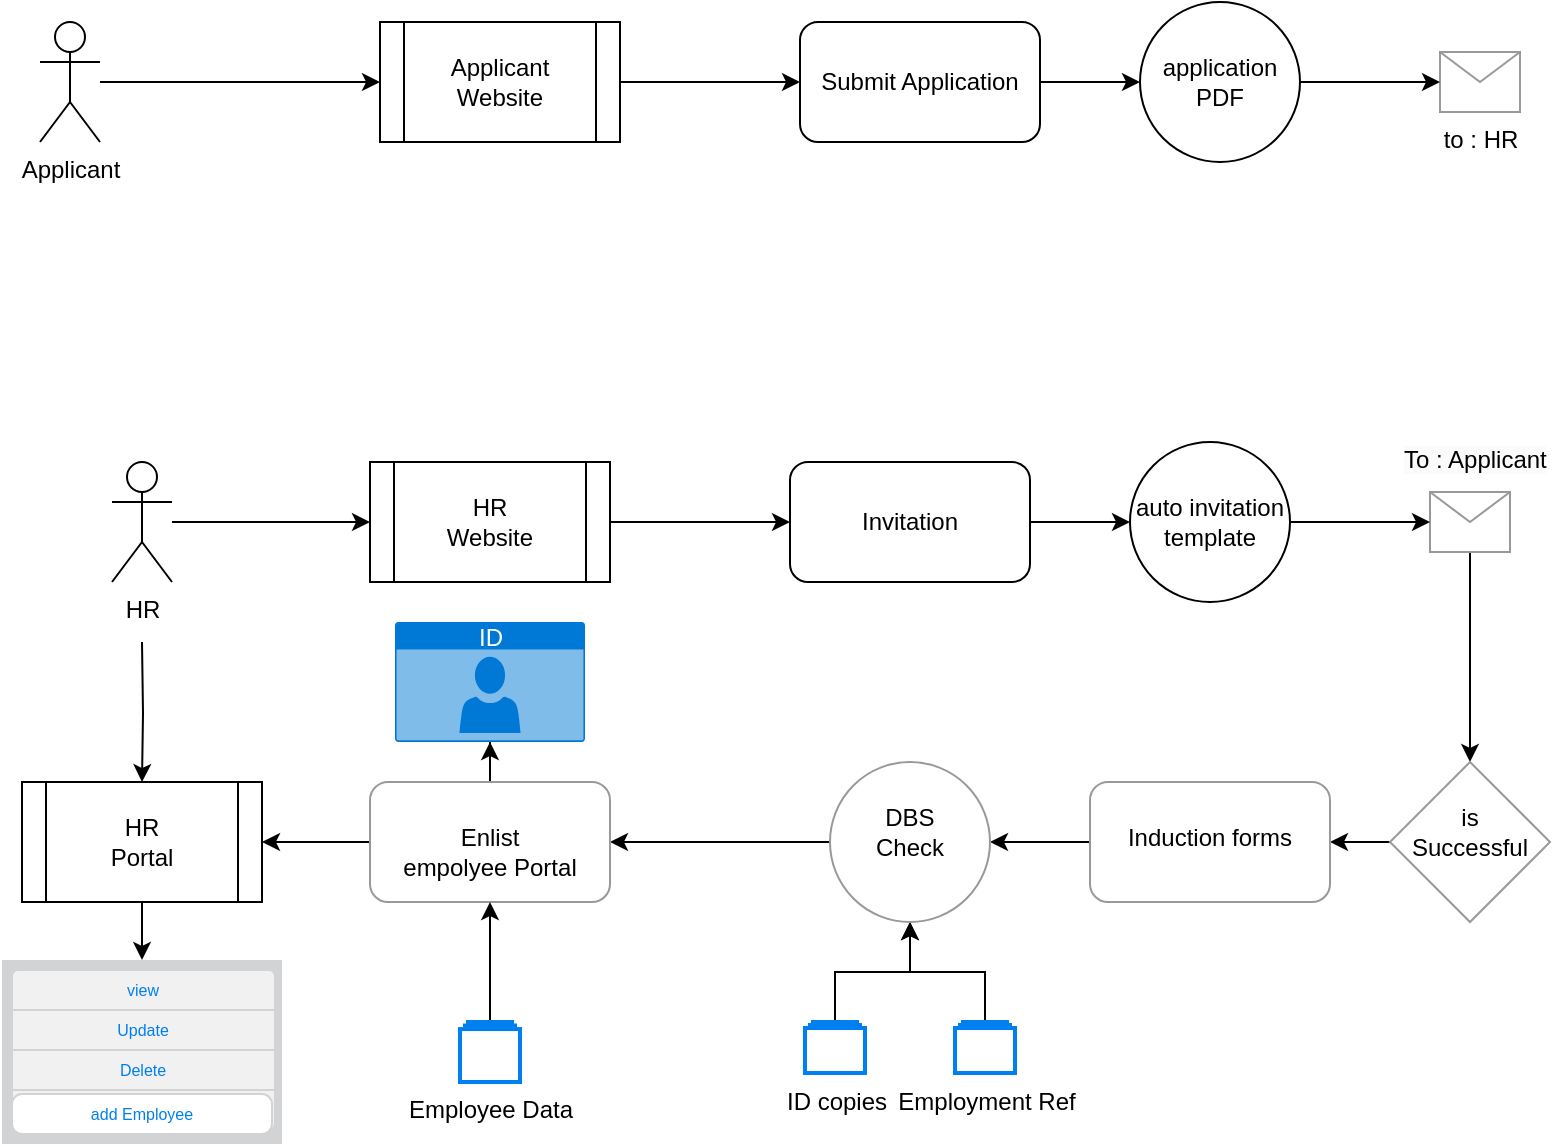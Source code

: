 <mxfile version="23.0.2" type="github">
  <diagram name="Page-1" id="7jnju3X13NSetyP83VK7">
    <mxGraphModel dx="1101" dy="558" grid="1" gridSize="10" guides="1" tooltips="1" connect="1" arrows="1" fold="1" page="1" pageScale="1" pageWidth="850" pageHeight="1100" math="0" shadow="0">
      <root>
        <mxCell id="0" />
        <mxCell id="1" parent="0" />
        <mxCell id="PZjx9glAYog10NwFBfw6-6" style="edgeStyle=orthogonalEdgeStyle;rounded=0;orthogonalLoop=1;jettySize=auto;html=1;entryX=0;entryY=0.5;entryDx=0;entryDy=0;" edge="1" parent="1" source="PZjx9glAYog10NwFBfw6-1" target="PZjx9glAYog10NwFBfw6-2">
          <mxGeometry relative="1" as="geometry" />
        </mxCell>
        <mxCell id="PZjx9glAYog10NwFBfw6-1" value="Applicant&lt;br&gt;Website" style="shape=process;whiteSpace=wrap;html=1;backgroundOutline=1;" vertex="1" parent="1">
          <mxGeometry x="230" y="60" width="120" height="60" as="geometry" />
        </mxCell>
        <mxCell id="PZjx9glAYog10NwFBfw6-11" value="" style="edgeStyle=orthogonalEdgeStyle;rounded=0;orthogonalLoop=1;jettySize=auto;html=1;" edge="1" parent="1" source="PZjx9glAYog10NwFBfw6-2" target="PZjx9glAYog10NwFBfw6-10">
          <mxGeometry relative="1" as="geometry" />
        </mxCell>
        <mxCell id="PZjx9glAYog10NwFBfw6-2" value="Submit Application" style="rounded=1;whiteSpace=wrap;html=1;" vertex="1" parent="1">
          <mxGeometry x="440" y="60" width="120" height="60" as="geometry" />
        </mxCell>
        <mxCell id="PZjx9glAYog10NwFBfw6-4" style="edgeStyle=orthogonalEdgeStyle;rounded=0;orthogonalLoop=1;jettySize=auto;html=1;entryX=0;entryY=0.5;entryDx=0;entryDy=0;" edge="1" parent="1" source="PZjx9glAYog10NwFBfw6-3" target="PZjx9glAYog10NwFBfw6-1">
          <mxGeometry relative="1" as="geometry" />
        </mxCell>
        <mxCell id="PZjx9glAYog10NwFBfw6-3" value="Applicant" style="shape=umlActor;verticalLabelPosition=bottom;verticalAlign=top;html=1;outlineConnect=0;" vertex="1" parent="1">
          <mxGeometry x="60" y="60" width="30" height="60" as="geometry" />
        </mxCell>
        <mxCell id="PZjx9glAYog10NwFBfw6-7" value="to : HR" style="verticalLabelPosition=bottom;shadow=0;dashed=0;align=center;html=1;verticalAlign=top;strokeWidth=1;shape=mxgraph.mockup.misc.mail2;strokeColor=#999999;" vertex="1" parent="1">
          <mxGeometry x="760" y="75" width="40" height="30" as="geometry" />
        </mxCell>
        <mxCell id="PZjx9glAYog10NwFBfw6-12" value="" style="edgeStyle=orthogonalEdgeStyle;rounded=0;orthogonalLoop=1;jettySize=auto;html=1;" edge="1" parent="1" source="PZjx9glAYog10NwFBfw6-10" target="PZjx9glAYog10NwFBfw6-7">
          <mxGeometry relative="1" as="geometry" />
        </mxCell>
        <mxCell id="PZjx9glAYog10NwFBfw6-10" value="application PDF" style="ellipse;whiteSpace=wrap;html=1;aspect=fixed;" vertex="1" parent="1">
          <mxGeometry x="610" y="50" width="80" height="80" as="geometry" />
        </mxCell>
        <mxCell id="PZjx9glAYog10NwFBfw6-13" style="edgeStyle=orthogonalEdgeStyle;rounded=0;orthogonalLoop=1;jettySize=auto;html=1;entryX=0;entryY=0.5;entryDx=0;entryDy=0;" edge="1" parent="1" source="PZjx9glAYog10NwFBfw6-14" target="PZjx9glAYog10NwFBfw6-16">
          <mxGeometry relative="1" as="geometry" />
        </mxCell>
        <mxCell id="PZjx9glAYog10NwFBfw6-14" value="HR&lt;br&gt;Website" style="shape=process;whiteSpace=wrap;html=1;backgroundOutline=1;" vertex="1" parent="1">
          <mxGeometry x="225" y="280" width="120" height="60" as="geometry" />
        </mxCell>
        <mxCell id="PZjx9glAYog10NwFBfw6-15" value="" style="edgeStyle=orthogonalEdgeStyle;rounded=0;orthogonalLoop=1;jettySize=auto;html=1;" edge="1" parent="1" source="PZjx9glAYog10NwFBfw6-16" target="PZjx9glAYog10NwFBfw6-21">
          <mxGeometry relative="1" as="geometry" />
        </mxCell>
        <mxCell id="PZjx9glAYog10NwFBfw6-16" value="Invitation" style="rounded=1;whiteSpace=wrap;html=1;" vertex="1" parent="1">
          <mxGeometry x="435" y="280" width="120" height="60" as="geometry" />
        </mxCell>
        <mxCell id="PZjx9glAYog10NwFBfw6-17" style="edgeStyle=orthogonalEdgeStyle;rounded=0;orthogonalLoop=1;jettySize=auto;html=1;entryX=0;entryY=0.5;entryDx=0;entryDy=0;" edge="1" parent="1" source="PZjx9glAYog10NwFBfw6-18" target="PZjx9glAYog10NwFBfw6-14">
          <mxGeometry relative="1" as="geometry" />
        </mxCell>
        <mxCell id="PZjx9glAYog10NwFBfw6-68" style="edgeStyle=orthogonalEdgeStyle;rounded=0;orthogonalLoop=1;jettySize=auto;html=1;" edge="1" parent="1" target="PZjx9glAYog10NwFBfw6-58">
          <mxGeometry relative="1" as="geometry">
            <mxPoint x="111" y="370" as="sourcePoint" />
          </mxGeometry>
        </mxCell>
        <mxCell id="PZjx9glAYog10NwFBfw6-18" value="HR" style="shape=umlActor;verticalLabelPosition=bottom;verticalAlign=top;html=1;outlineConnect=0;" vertex="1" parent="1">
          <mxGeometry x="96" y="280" width="30" height="60" as="geometry" />
        </mxCell>
        <mxCell id="PZjx9glAYog10NwFBfw6-23" value="" style="edgeStyle=orthogonalEdgeStyle;rounded=0;orthogonalLoop=1;jettySize=auto;html=1;" edge="1" parent="1" source="PZjx9glAYog10NwFBfw6-19" target="PZjx9glAYog10NwFBfw6-22">
          <mxGeometry relative="1" as="geometry" />
        </mxCell>
        <mxCell id="PZjx9glAYog10NwFBfw6-19" value="" style="verticalLabelPosition=bottom;shadow=0;dashed=0;align=center;html=1;verticalAlign=top;strokeWidth=1;shape=mxgraph.mockup.misc.mail2;strokeColor=#999999;" vertex="1" parent="1">
          <mxGeometry x="755" y="295" width="40" height="30" as="geometry" />
        </mxCell>
        <mxCell id="PZjx9glAYog10NwFBfw6-20" value="" style="edgeStyle=orthogonalEdgeStyle;rounded=0;orthogonalLoop=1;jettySize=auto;html=1;" edge="1" parent="1" source="PZjx9glAYog10NwFBfw6-21" target="PZjx9glAYog10NwFBfw6-19">
          <mxGeometry relative="1" as="geometry" />
        </mxCell>
        <mxCell id="PZjx9glAYog10NwFBfw6-21" value="auto invitation template" style="ellipse;whiteSpace=wrap;html=1;aspect=fixed;" vertex="1" parent="1">
          <mxGeometry x="605" y="270" width="80" height="80" as="geometry" />
        </mxCell>
        <mxCell id="PZjx9glAYog10NwFBfw6-25" value="" style="edgeStyle=orthogonalEdgeStyle;rounded=0;orthogonalLoop=1;jettySize=auto;html=1;" edge="1" parent="1" source="PZjx9glAYog10NwFBfw6-22" target="PZjx9glAYog10NwFBfw6-24">
          <mxGeometry relative="1" as="geometry" />
        </mxCell>
        <mxCell id="PZjx9glAYog10NwFBfw6-22" value="&lt;br&gt;is&lt;br&gt;Successful" style="rhombus;whiteSpace=wrap;html=1;verticalAlign=top;strokeColor=#999999;shadow=0;dashed=0;strokeWidth=1;" vertex="1" parent="1">
          <mxGeometry x="735" y="430" width="80" height="80" as="geometry" />
        </mxCell>
        <mxCell id="PZjx9glAYog10NwFBfw6-35" value="" style="edgeStyle=orthogonalEdgeStyle;rounded=0;orthogonalLoop=1;jettySize=auto;html=1;" edge="1" parent="1" source="PZjx9glAYog10NwFBfw6-24" target="PZjx9glAYog10NwFBfw6-34">
          <mxGeometry relative="1" as="geometry" />
        </mxCell>
        <mxCell id="PZjx9glAYog10NwFBfw6-24" value="&lt;br&gt;Induction forms" style="rounded=1;whiteSpace=wrap;html=1;verticalAlign=top;strokeColor=#999999;shadow=0;dashed=0;strokeWidth=1;" vertex="1" parent="1">
          <mxGeometry x="585" y="440" width="120" height="60" as="geometry" />
        </mxCell>
        <mxCell id="PZjx9glAYog10NwFBfw6-26" value="&lt;span style=&quot;color: rgb(0, 0, 0); font-family: Helvetica; font-size: 12px; font-style: normal; font-variant-ligatures: normal; font-variant-caps: normal; font-weight: 400; letter-spacing: normal; orphans: 2; text-align: center; text-indent: 0px; text-transform: none; widows: 2; word-spacing: 0px; -webkit-text-stroke-width: 0px; background-color: rgb(251, 251, 251); text-decoration-thickness: initial; text-decoration-style: initial; text-decoration-color: initial; float: none; display: inline !important;&quot;&gt;To : Applicant&lt;/span&gt;" style="text;whiteSpace=wrap;html=1;" vertex="1" parent="1">
          <mxGeometry x="740" y="265" width="80" height="30" as="geometry" />
        </mxCell>
        <mxCell id="PZjx9glAYog10NwFBfw6-37" style="edgeStyle=orthogonalEdgeStyle;rounded=0;orthogonalLoop=1;jettySize=auto;html=1;entryX=0.5;entryY=1;entryDx=0;entryDy=0;" edge="1" parent="1" source="PZjx9glAYog10NwFBfw6-31" target="PZjx9glAYog10NwFBfw6-34">
          <mxGeometry relative="1" as="geometry" />
        </mxCell>
        <mxCell id="PZjx9glAYog10NwFBfw6-31" value="ID copies" style="html=1;verticalLabelPosition=bottom;align=center;labelBackgroundColor=#ffffff;verticalAlign=top;strokeWidth=2;strokeColor=#0080F0;shadow=0;dashed=0;shape=mxgraph.ios7.icons.folders;" vertex="1" parent="1">
          <mxGeometry x="442.5" y="560" width="30" height="25.5" as="geometry" />
        </mxCell>
        <mxCell id="PZjx9glAYog10NwFBfw6-36" style="edgeStyle=orthogonalEdgeStyle;rounded=0;orthogonalLoop=1;jettySize=auto;html=1;entryX=0.5;entryY=1;entryDx=0;entryDy=0;" edge="1" parent="1" source="PZjx9glAYog10NwFBfw6-33" target="PZjx9glAYog10NwFBfw6-34">
          <mxGeometry relative="1" as="geometry" />
        </mxCell>
        <mxCell id="PZjx9glAYog10NwFBfw6-33" value="Employment Ref" style="html=1;verticalLabelPosition=bottom;align=center;labelBackgroundColor=#ffffff;verticalAlign=top;strokeWidth=2;strokeColor=#0080F0;shadow=0;dashed=0;shape=mxgraph.ios7.icons.folders;" vertex="1" parent="1">
          <mxGeometry x="517.5" y="560" width="30" height="25.5" as="geometry" />
        </mxCell>
        <mxCell id="PZjx9glAYog10NwFBfw6-39" value="" style="edgeStyle=orthogonalEdgeStyle;rounded=0;orthogonalLoop=1;jettySize=auto;html=1;" edge="1" parent="1" source="PZjx9glAYog10NwFBfw6-34" target="PZjx9glAYog10NwFBfw6-38">
          <mxGeometry relative="1" as="geometry" />
        </mxCell>
        <mxCell id="PZjx9glAYog10NwFBfw6-34" value="&lt;br&gt;DBS&lt;br&gt;Check" style="ellipse;whiteSpace=wrap;html=1;verticalAlign=top;strokeColor=#999999;rounded=1;shadow=0;dashed=0;strokeWidth=1;" vertex="1" parent="1">
          <mxGeometry x="455" y="430" width="80" height="80" as="geometry" />
        </mxCell>
        <mxCell id="PZjx9glAYog10NwFBfw6-70" value="" style="edgeStyle=orthogonalEdgeStyle;rounded=0;orthogonalLoop=1;jettySize=auto;html=1;" edge="1" parent="1" source="PZjx9glAYog10NwFBfw6-38" target="PZjx9glAYog10NwFBfw6-58">
          <mxGeometry relative="1" as="geometry" />
        </mxCell>
        <mxCell id="PZjx9glAYog10NwFBfw6-72" value="" style="edgeStyle=orthogonalEdgeStyle;rounded=0;orthogonalLoop=1;jettySize=auto;html=1;" edge="1" parent="1" source="PZjx9glAYog10NwFBfw6-38" target="PZjx9glAYog10NwFBfw6-71">
          <mxGeometry relative="1" as="geometry" />
        </mxCell>
        <mxCell id="PZjx9glAYog10NwFBfw6-38" value="&lt;br&gt;Enlist&lt;br&gt;empolyee Portal" style="whiteSpace=wrap;html=1;verticalAlign=top;strokeColor=#999999;rounded=1;shadow=0;dashed=0;strokeWidth=1;" vertex="1" parent="1">
          <mxGeometry x="225" y="440" width="120" height="60" as="geometry" />
        </mxCell>
        <mxCell id="PZjx9glAYog10NwFBfw6-41" value="" style="edgeStyle=orthogonalEdgeStyle;rounded=0;orthogonalLoop=1;jettySize=auto;html=1;" edge="1" parent="1" source="PZjx9glAYog10NwFBfw6-40" target="PZjx9glAYog10NwFBfw6-38">
          <mxGeometry relative="1" as="geometry" />
        </mxCell>
        <mxCell id="PZjx9glAYog10NwFBfw6-40" value="Employee Data" style="html=1;verticalLabelPosition=bottom;align=center;labelBackgroundColor=#ffffff;verticalAlign=top;strokeWidth=2;strokeColor=#0080F0;shadow=0;dashed=0;shape=mxgraph.ios7.icons.folders;" vertex="1" parent="1">
          <mxGeometry x="270" y="560" width="30" height="30" as="geometry" />
        </mxCell>
        <mxCell id="PZjx9glAYog10NwFBfw6-67" style="edgeStyle=orthogonalEdgeStyle;rounded=0;orthogonalLoop=1;jettySize=auto;html=1;entryX=0.5;entryY=0;entryDx=0;entryDy=0;" edge="1" parent="1" source="PZjx9glAYog10NwFBfw6-58" target="PZjx9glAYog10NwFBfw6-59">
          <mxGeometry relative="1" as="geometry" />
        </mxCell>
        <mxCell id="PZjx9glAYog10NwFBfw6-58" value="HR&lt;br&gt;Portal" style="shape=process;whiteSpace=wrap;html=1;backgroundOutline=1;" vertex="1" parent="1">
          <mxGeometry x="51" y="440" width="120" height="60" as="geometry" />
        </mxCell>
        <mxCell id="PZjx9glAYog10NwFBfw6-59" value="" style="shape=rect;rSize=3;strokeColor=none;fillColor=#D2D3D5;gradientColor=none;shadow=0;html=1;" vertex="1" parent="1">
          <mxGeometry x="41" y="529" width="140" height="92" as="geometry" />
        </mxCell>
        <mxCell id="PZjx9glAYog10NwFBfw6-60" value="view" style="html=1;strokeWidth=1;shadow=0;dashed=0;shape=mxgraph.ios7ui.topButton;rSize=3;strokeColor=#D2D3D5;fontSize=8;fillColor=#F1F1F1;fontColor=#0080F0;resizeWidth=1;whiteSpace=wrap;" vertex="1" parent="PZjx9glAYog10NwFBfw6-59">
          <mxGeometry width="131.463" height="20" relative="1" as="geometry">
            <mxPoint x="5" y="5" as="offset" />
          </mxGeometry>
        </mxCell>
        <mxCell id="PZjx9glAYog10NwFBfw6-61" value="Update" style="shape=rect;html=1;strokeColor=#D2D3D5;fontSize=8;fillColor=#F1F1F1;fontColor=#0080F0;resizeWidth=1;whiteSpace=wrap;" vertex="1" parent="PZjx9glAYog10NwFBfw6-59">
          <mxGeometry width="131.463" height="20" relative="1" as="geometry">
            <mxPoint x="5" y="25" as="offset" />
          </mxGeometry>
        </mxCell>
        <mxCell id="PZjx9glAYog10NwFBfw6-62" value="Delete" style="shape=rect;html=1;strokeColor=#D2D3D5;fontSize=8;fillColor=#F1F1F1;fontColor=#0080F0;resizeWidth=1;whiteSpace=wrap;" vertex="1" parent="PZjx9glAYog10NwFBfw6-59">
          <mxGeometry width="131.463" height="20" relative="1" as="geometry">
            <mxPoint x="5" y="45" as="offset" />
          </mxGeometry>
        </mxCell>
        <mxCell id="PZjx9glAYog10NwFBfw6-63" value="Label" style="html=1;strokeWidth=1;shadow=0;dashed=0;shape=mxgraph.ios7ui.bottomButton;rSize=3;strokeColor=#D2D3D5;fontSize=8;fillColor=#F1F1F1;fontColor=#0080F0;resizeWidth=1;whiteSpace=wrap;" vertex="1" parent="PZjx9glAYog10NwFBfw6-59">
          <mxGeometry width="131.463" height="20" relative="1" as="geometry">
            <mxPoint x="5" y="65" as="offset" />
          </mxGeometry>
        </mxCell>
        <mxCell id="PZjx9glAYog10NwFBfw6-64" value="add Employee" style="html=1;strokeWidth=1;shadow=0;dashed=0;shape=mxgraph.ios7ui.marginRect;rx=5;ry=5;rectMargin=5;strokeColor=#D2D3D5;fontSize=8;fillColor=#ffffff;fontColor=#0080F0;resizeWidth=1;whiteSpace=wrap;" vertex="1" parent="PZjx9glAYog10NwFBfw6-59">
          <mxGeometry y="1" width="140" height="30" relative="1" as="geometry">
            <mxPoint y="-30" as="offset" />
          </mxGeometry>
        </mxCell>
        <mxCell id="PZjx9glAYog10NwFBfw6-71" value="ID" style="html=1;whiteSpace=wrap;strokeColor=none;fillColor=#0079D6;labelPosition=center;verticalLabelPosition=middle;verticalAlign=top;align=center;fontSize=12;outlineConnect=0;spacingTop=-6;fontColor=#FFFFFF;sketch=0;shape=mxgraph.sitemap.profile;" vertex="1" parent="1">
          <mxGeometry x="237.5" y="360" width="95" height="60" as="geometry" />
        </mxCell>
      </root>
    </mxGraphModel>
  </diagram>
</mxfile>
